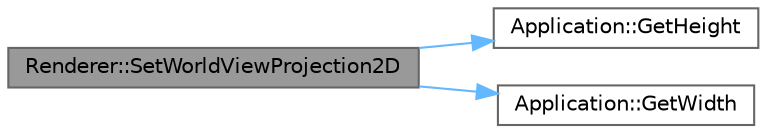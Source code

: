 digraph "Renderer::SetWorldViewProjection2D"
{
 // LATEX_PDF_SIZE
  bgcolor="transparent";
  edge [fontname=Helvetica,fontsize=10,labelfontname=Helvetica,labelfontsize=10];
  node [fontname=Helvetica,fontsize=10,shape=box,height=0.2,width=0.4];
  rankdir="LR";
  Node1 [id="Node000001",label="Renderer::SetWorldViewProjection2D",height=0.2,width=0.4,color="gray40", fillcolor="grey60", style="filled", fontcolor="black",tooltip="2D描画用のワールド、ビュー、プロジェクション行列を設定"];
  Node1 -> Node2 [id="edge1_Node000001_Node000002",color="steelblue1",style="solid",tooltip=" "];
  Node2 [id="Node000002",label="Application::GetHeight",height=0.2,width=0.4,color="grey40", fillcolor="white", style="filled",URL="$class_application.html#ae085a9a312a31aef1a977278990d5b75",tooltip="ウィンドウの縦幅を取得します。"];
  Node1 -> Node3 [id="edge2_Node000001_Node000003",color="steelblue1",style="solid",tooltip=" "];
  Node3 [id="Node000003",label="Application::GetWidth",height=0.2,width=0.4,color="grey40", fillcolor="white", style="filled",URL="$class_application.html#ab2494802d94ddf0a8b1d06a87fa978be",tooltip="ウィンドウの横幅を取得します。"];
}
